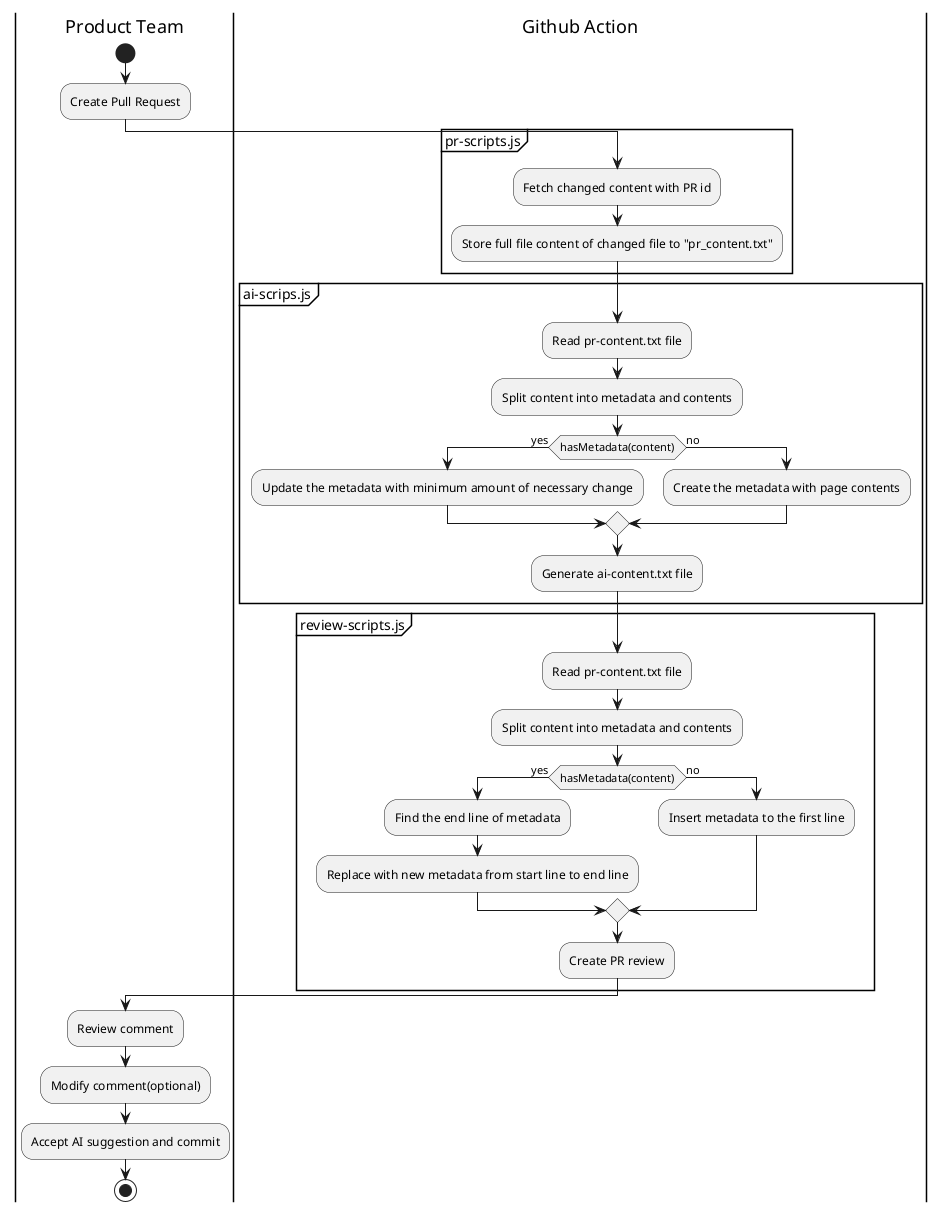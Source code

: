 @startuml
|Product Team|
start
:Create Pull Request;

|Github Action|
partition "pr-scripts.js"{
  :Fetch changed content with PR id;
  :Store full file content of changed file to "pr_content.txt";
}

partition "ai-scrips.js"{
    :Read pr-content.txt file;
    :Split content into metadata and contents;
    if(hasMetadata(content)) then (yes)
      :Update the metadata with minimum amount of necessary change;
    else (no)
      :Create the metadata with page contents;
    endif
    :Generate ai-content.txt file;
}

partition "review-scripts.js"{
   :Read pr-content.txt file;
   :Split content into metadata and contents;
   if(hasMetadata(content)) then (yes)
     :Find the end line of metadata;
     :Replace with new metadata from start line to end line;
   else (no)
     :Insert metadata to the first line;
   endif
   :Create PR review;
}

|Product Team|
  :Review comment;
  :Modify comment(optional);
  :Accept AI suggestion and commit;
stop
@enduml